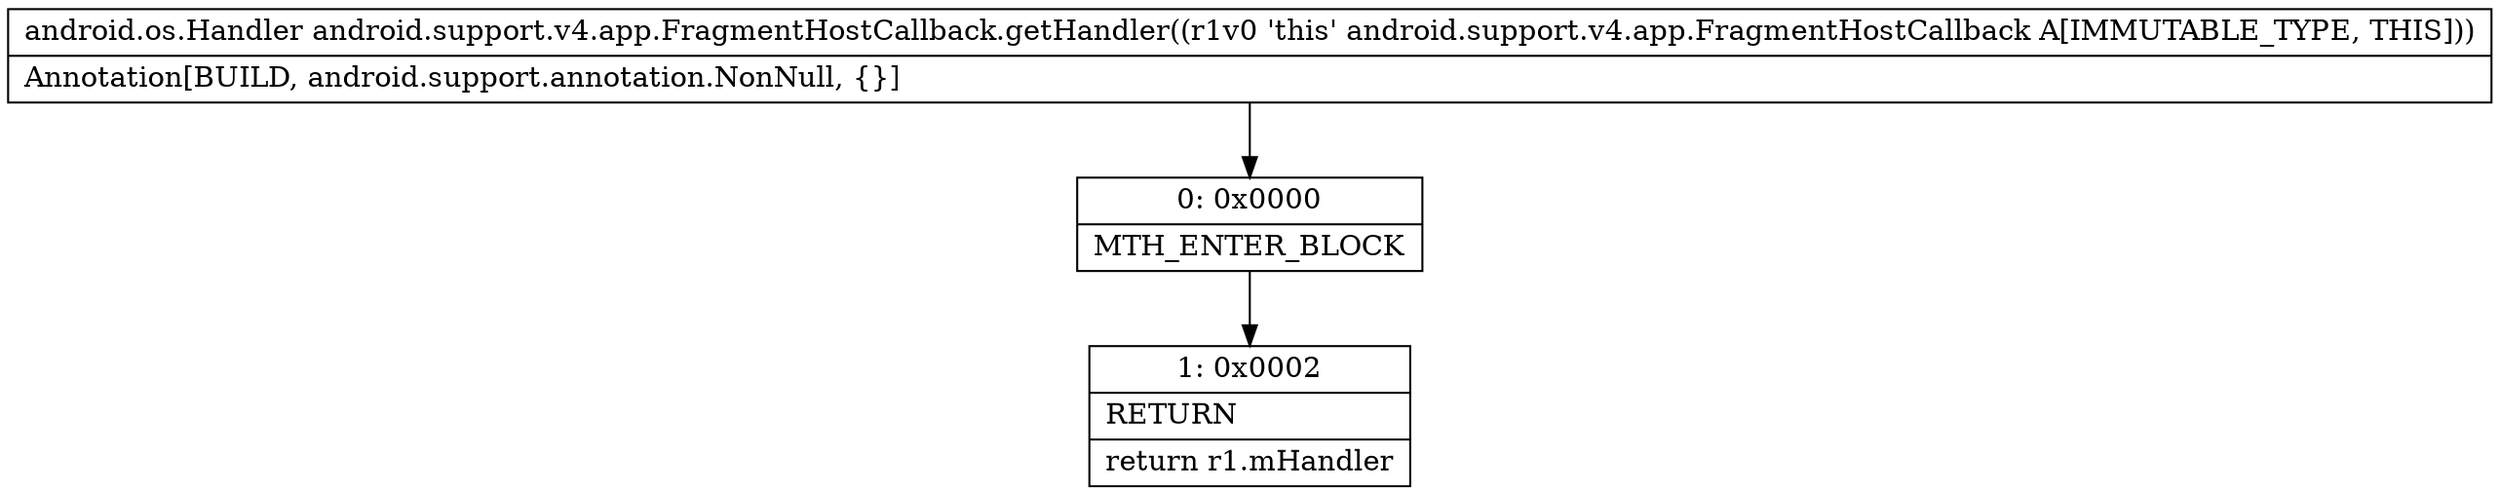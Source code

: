 digraph "CFG forandroid.support.v4.app.FragmentHostCallback.getHandler()Landroid\/os\/Handler;" {
Node_0 [shape=record,label="{0\:\ 0x0000|MTH_ENTER_BLOCK\l}"];
Node_1 [shape=record,label="{1\:\ 0x0002|RETURN\l|return r1.mHandler\l}"];
MethodNode[shape=record,label="{android.os.Handler android.support.v4.app.FragmentHostCallback.getHandler((r1v0 'this' android.support.v4.app.FragmentHostCallback A[IMMUTABLE_TYPE, THIS]))  | Annotation[BUILD, android.support.annotation.NonNull, \{\}]\l}"];
MethodNode -> Node_0;
Node_0 -> Node_1;
}


